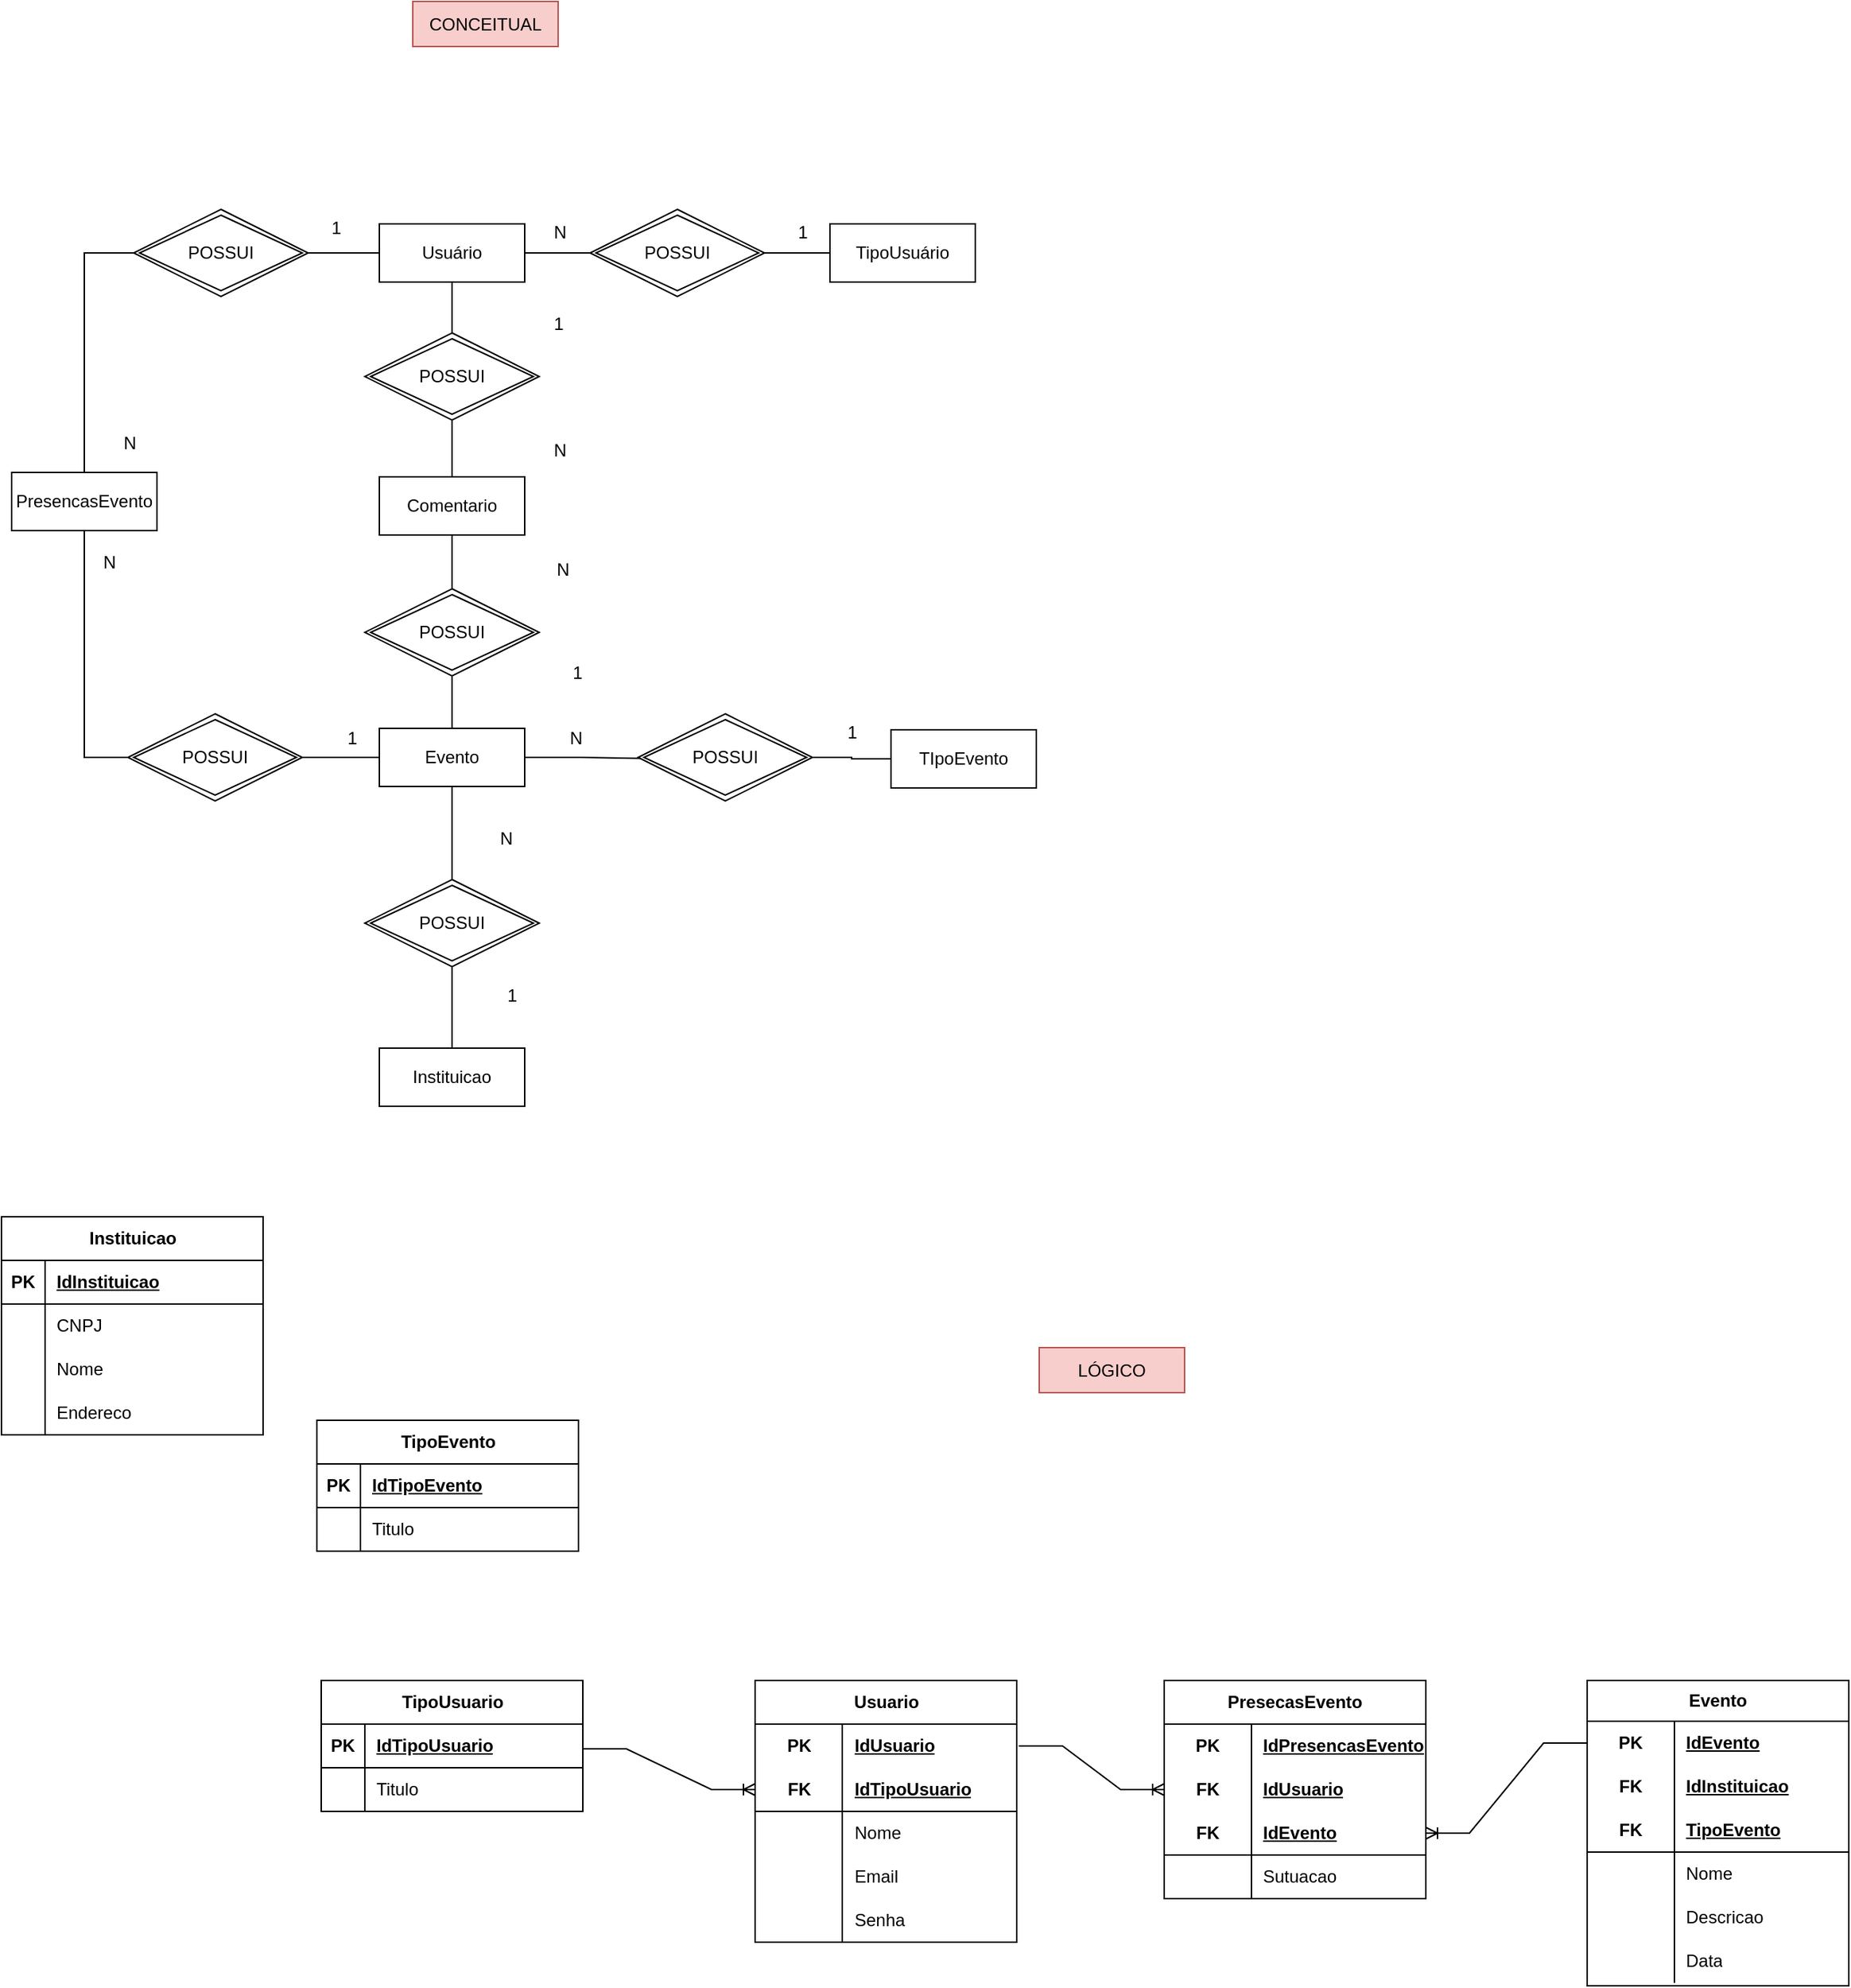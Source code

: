 <mxfile version="21.6.7" type="device">
  <diagram name="Página-1" id="y9pvSzvRq9HviQcRKiCf">
    <mxGraphModel dx="1909" dy="2213" grid="0" gridSize="10" guides="1" tooltips="1" connect="1" arrows="1" fold="1" page="1" pageScale="1" pageWidth="827" pageHeight="1169" math="0" shadow="0">
      <root>
        <mxCell id="0" />
        <mxCell id="1" parent="0" />
        <mxCell id="3EObn2wX0_K3Knupwm0a-4" value="Usuário" style="whiteSpace=wrap;html=1;align=center;" parent="1" vertex="1">
          <mxGeometry x="300" y="-922" width="100" height="40" as="geometry" />
        </mxCell>
        <mxCell id="3EObn2wX0_K3Knupwm0a-5" value="TipoUsuário" style="whiteSpace=wrap;html=1;align=center;" parent="1" vertex="1">
          <mxGeometry x="610" y="-922" width="100" height="40" as="geometry" />
        </mxCell>
        <mxCell id="3EObn2wX0_K3Knupwm0a-22" style="edgeStyle=orthogonalEdgeStyle;rounded=0;orthogonalLoop=1;jettySize=auto;html=1;entryX=0.044;entryY=0.513;entryDx=0;entryDy=0;entryPerimeter=0;endArrow=none;endFill=0;" parent="1" source="3EObn2wX0_K3Knupwm0a-6" target="3EObn2wX0_K3Knupwm0a-21" edge="1">
          <mxGeometry relative="1" as="geometry" />
        </mxCell>
        <mxCell id="3EObn2wX0_K3Knupwm0a-32" style="edgeStyle=orthogonalEdgeStyle;rounded=0;orthogonalLoop=1;jettySize=auto;html=1;entryX=0.5;entryY=1;entryDx=0;entryDy=0;endArrow=none;endFill=0;" parent="1" source="3EObn2wX0_K3Knupwm0a-6" target="3EObn2wX0_K3Knupwm0a-26" edge="1">
          <mxGeometry relative="1" as="geometry" />
        </mxCell>
        <mxCell id="3EObn2wX0_K3Knupwm0a-33" style="edgeStyle=orthogonalEdgeStyle;rounded=0;orthogonalLoop=1;jettySize=auto;html=1;endArrow=none;endFill=0;" parent="1" source="3EObn2wX0_K3Knupwm0a-50" target="3EObn2wX0_K3Knupwm0a-11" edge="1">
          <mxGeometry relative="1" as="geometry" />
        </mxCell>
        <mxCell id="3EObn2wX0_K3Knupwm0a-38" value="" style="edgeStyle=orthogonalEdgeStyle;rounded=0;orthogonalLoop=1;jettySize=auto;html=1;endArrow=none;endFill=0;" parent="1" source="3EObn2wX0_K3Knupwm0a-6" target="3EObn2wX0_K3Knupwm0a-26" edge="1">
          <mxGeometry relative="1" as="geometry" />
        </mxCell>
        <mxCell id="3EObn2wX0_K3Knupwm0a-6" value="Evento" style="whiteSpace=wrap;html=1;align=center;" parent="1" vertex="1">
          <mxGeometry x="300" y="-575" width="100" height="40" as="geometry" />
        </mxCell>
        <mxCell id="3EObn2wX0_K3Knupwm0a-7" value="TIpoEvento" style="whiteSpace=wrap;html=1;align=center;" parent="1" vertex="1">
          <mxGeometry x="652" y="-574" width="100" height="40" as="geometry" />
        </mxCell>
        <mxCell id="3EObn2wX0_K3Knupwm0a-25" style="edgeStyle=orthogonalEdgeStyle;rounded=0;orthogonalLoop=1;jettySize=auto;html=1;entryX=0;entryY=0.5;entryDx=0;entryDy=0;endArrow=none;endFill=0;" parent="1" source="3EObn2wX0_K3Knupwm0a-8" target="3EObn2wX0_K3Knupwm0a-18" edge="1">
          <mxGeometry relative="1" as="geometry" />
        </mxCell>
        <mxCell id="3EObn2wX0_K3Knupwm0a-8" value="PresencasEvento" style="whiteSpace=wrap;html=1;align=center;" parent="1" vertex="1">
          <mxGeometry x="47" y="-751" width="100" height="40" as="geometry" />
        </mxCell>
        <mxCell id="3EObn2wX0_K3Knupwm0a-30" style="edgeStyle=orthogonalEdgeStyle;rounded=0;orthogonalLoop=1;jettySize=auto;html=1;exitX=0.5;exitY=1;exitDx=0;exitDy=0;endArrow=none;endFill=0;" parent="1" source="3EObn2wX0_K3Knupwm0a-10" target="3EObn2wX0_K3Knupwm0a-26" edge="1">
          <mxGeometry relative="1" as="geometry" />
        </mxCell>
        <mxCell id="3EObn2wX0_K3Knupwm0a-10" value="Comentario" style="whiteSpace=wrap;html=1;align=center;" parent="1" vertex="1">
          <mxGeometry x="300" y="-748" width="100" height="40" as="geometry" />
        </mxCell>
        <mxCell id="3EObn2wX0_K3Knupwm0a-11" value="Instituicao" style="whiteSpace=wrap;html=1;align=center;" parent="1" vertex="1">
          <mxGeometry x="300" y="-355" width="100" height="40" as="geometry" />
        </mxCell>
        <mxCell id="3EObn2wX0_K3Knupwm0a-13" style="edgeStyle=orthogonalEdgeStyle;rounded=0;orthogonalLoop=1;jettySize=auto;html=1;entryX=1;entryY=0.5;entryDx=0;entryDy=0;endArrow=none;endFill=0;" parent="1" source="3EObn2wX0_K3Knupwm0a-12" target="3EObn2wX0_K3Knupwm0a-4" edge="1">
          <mxGeometry relative="1" as="geometry" />
        </mxCell>
        <mxCell id="3EObn2wX0_K3Knupwm0a-14" style="edgeStyle=orthogonalEdgeStyle;rounded=0;orthogonalLoop=1;jettySize=auto;html=1;endArrow=none;endFill=0;" parent="1" source="3EObn2wX0_K3Knupwm0a-12" target="3EObn2wX0_K3Knupwm0a-5" edge="1">
          <mxGeometry relative="1" as="geometry" />
        </mxCell>
        <mxCell id="3EObn2wX0_K3Knupwm0a-12" value="POSSUI" style="shape=rhombus;double=1;perimeter=rhombusPerimeter;whiteSpace=wrap;html=1;align=center;" parent="1" vertex="1">
          <mxGeometry x="445" y="-932" width="120" height="60" as="geometry" />
        </mxCell>
        <mxCell id="3EObn2wX0_K3Knupwm0a-16" style="edgeStyle=orthogonalEdgeStyle;rounded=0;orthogonalLoop=1;jettySize=auto;html=1;endArrow=none;endFill=0;" parent="1" source="3EObn2wX0_K3Knupwm0a-15" target="3EObn2wX0_K3Knupwm0a-4" edge="1">
          <mxGeometry relative="1" as="geometry" />
        </mxCell>
        <mxCell id="3EObn2wX0_K3Knupwm0a-24" style="edgeStyle=orthogonalEdgeStyle;rounded=0;orthogonalLoop=1;jettySize=auto;html=1;entryX=0.5;entryY=0;entryDx=0;entryDy=0;endArrow=none;endFill=0;" parent="1" source="3EObn2wX0_K3Knupwm0a-15" target="3EObn2wX0_K3Knupwm0a-8" edge="1">
          <mxGeometry relative="1" as="geometry">
            <Array as="points">
              <mxPoint x="97" y="-902" />
            </Array>
          </mxGeometry>
        </mxCell>
        <mxCell id="3EObn2wX0_K3Knupwm0a-15" value="POSSUI" style="shape=rhombus;double=1;perimeter=rhombusPerimeter;whiteSpace=wrap;html=1;align=center;" parent="1" vertex="1">
          <mxGeometry x="131" y="-932" width="120" height="60" as="geometry" />
        </mxCell>
        <mxCell id="3EObn2wX0_K3Knupwm0a-19" style="edgeStyle=orthogonalEdgeStyle;rounded=0;orthogonalLoop=1;jettySize=auto;html=1;endArrow=none;endFill=0;" parent="1" source="3EObn2wX0_K3Knupwm0a-18" target="3EObn2wX0_K3Knupwm0a-6" edge="1">
          <mxGeometry relative="1" as="geometry">
            <mxPoint x="340.867" y="-555" as="targetPoint" />
          </mxGeometry>
        </mxCell>
        <mxCell id="3EObn2wX0_K3Knupwm0a-18" value="POSSUI" style="shape=rhombus;double=1;perimeter=rhombusPerimeter;whiteSpace=wrap;html=1;align=center;" parent="1" vertex="1">
          <mxGeometry x="127" y="-585" width="120" height="60" as="geometry" />
        </mxCell>
        <mxCell id="3EObn2wX0_K3Knupwm0a-23" style="edgeStyle=orthogonalEdgeStyle;rounded=0;orthogonalLoop=1;jettySize=auto;html=1;endArrow=none;endFill=0;" parent="1" source="3EObn2wX0_K3Knupwm0a-21" target="3EObn2wX0_K3Knupwm0a-7" edge="1">
          <mxGeometry relative="1" as="geometry" />
        </mxCell>
        <mxCell id="3EObn2wX0_K3Knupwm0a-21" value="POSSUI" style="shape=rhombus;double=1;perimeter=rhombusPerimeter;whiteSpace=wrap;html=1;align=center;" parent="1" vertex="1">
          <mxGeometry x="478" y="-585" width="120" height="60" as="geometry" />
        </mxCell>
        <mxCell id="3EObn2wX0_K3Knupwm0a-26" value="POSSUI" style="shape=rhombus;double=1;perimeter=rhombusPerimeter;whiteSpace=wrap;html=1;align=center;" parent="1" vertex="1">
          <mxGeometry x="290" y="-671" width="120" height="60" as="geometry" />
        </mxCell>
        <mxCell id="3EObn2wX0_K3Knupwm0a-28" style="edgeStyle=orthogonalEdgeStyle;rounded=0;orthogonalLoop=1;jettySize=auto;html=1;exitX=0.5;exitY=1;exitDx=0;exitDy=0;entryX=0.5;entryY=0;entryDx=0;entryDy=0;endArrow=none;endFill=0;" parent="1" source="3EObn2wX0_K3Knupwm0a-27" target="3EObn2wX0_K3Knupwm0a-10" edge="1">
          <mxGeometry relative="1" as="geometry" />
        </mxCell>
        <mxCell id="3EObn2wX0_K3Knupwm0a-29" style="edgeStyle=orthogonalEdgeStyle;rounded=0;orthogonalLoop=1;jettySize=auto;html=1;exitX=0.5;exitY=0;exitDx=0;exitDy=0;entryX=0.5;entryY=1;entryDx=0;entryDy=0;endArrow=none;endFill=0;" parent="1" source="3EObn2wX0_K3Knupwm0a-27" target="3EObn2wX0_K3Knupwm0a-4" edge="1">
          <mxGeometry relative="1" as="geometry" />
        </mxCell>
        <mxCell id="3EObn2wX0_K3Knupwm0a-27" value="POSSUI" style="shape=rhombus;double=1;perimeter=rhombusPerimeter;whiteSpace=wrap;html=1;align=center;" parent="1" vertex="1">
          <mxGeometry x="290" y="-847" width="120" height="60" as="geometry" />
        </mxCell>
        <mxCell id="3EObn2wX0_K3Knupwm0a-35" value="N" style="text;html=1;align=center;verticalAlign=middle;resizable=0;points=[];autosize=1;strokeColor=none;fillColor=none;" parent="1" vertex="1">
          <mxGeometry x="410" y="-929" width="27" height="26" as="geometry" />
        </mxCell>
        <mxCell id="3EObn2wX0_K3Knupwm0a-36" value="1" style="text;html=1;align=center;verticalAlign=middle;resizable=0;points=[];autosize=1;strokeColor=none;fillColor=none;" parent="1" vertex="1">
          <mxGeometry x="578" y="-929" width="25" height="26" as="geometry" />
        </mxCell>
        <mxCell id="3EObn2wX0_K3Knupwm0a-37" value="1" style="text;html=1;align=center;verticalAlign=middle;resizable=0;points=[];autosize=1;strokeColor=none;fillColor=none;" parent="1" vertex="1">
          <mxGeometry x="410" y="-866" width="25" height="26" as="geometry" />
        </mxCell>
        <mxCell id="3EObn2wX0_K3Knupwm0a-39" value="1" style="text;html=1;align=center;verticalAlign=middle;resizable=0;points=[];autosize=1;strokeColor=none;fillColor=none;" parent="1" vertex="1">
          <mxGeometry x="257" y="-932" width="25" height="26" as="geometry" />
        </mxCell>
        <mxCell id="3EObn2wX0_K3Knupwm0a-40" value="N" style="text;html=1;align=center;verticalAlign=middle;resizable=0;points=[];autosize=1;strokeColor=none;fillColor=none;" parent="1" vertex="1">
          <mxGeometry x="114" y="-784" width="27" height="26" as="geometry" />
        </mxCell>
        <mxCell id="3EObn2wX0_K3Knupwm0a-41" value="N" style="text;html=1;align=center;verticalAlign=middle;resizable=0;points=[];autosize=1;strokeColor=none;fillColor=none;" parent="1" vertex="1">
          <mxGeometry x="100" y="-702" width="27" height="26" as="geometry" />
        </mxCell>
        <mxCell id="3EObn2wX0_K3Knupwm0a-42" value="1" style="text;html=1;align=center;verticalAlign=middle;resizable=0;points=[];autosize=1;strokeColor=none;fillColor=none;" parent="1" vertex="1">
          <mxGeometry x="268" y="-581" width="25" height="26" as="geometry" />
        </mxCell>
        <mxCell id="3EObn2wX0_K3Knupwm0a-43" value="N" style="text;html=1;align=center;verticalAlign=middle;resizable=0;points=[];autosize=1;strokeColor=none;fillColor=none;" parent="1" vertex="1">
          <mxGeometry x="410" y="-779" width="27" height="26" as="geometry" />
        </mxCell>
        <mxCell id="3EObn2wX0_K3Knupwm0a-44" value="N" style="text;html=1;align=center;verticalAlign=middle;resizable=0;points=[];autosize=1;strokeColor=none;fillColor=none;" parent="1" vertex="1">
          <mxGeometry x="412" y="-697" width="27" height="26" as="geometry" />
        </mxCell>
        <mxCell id="3EObn2wX0_K3Knupwm0a-45" value="1" style="text;html=1;align=center;verticalAlign=middle;resizable=0;points=[];autosize=1;strokeColor=none;fillColor=none;" parent="1" vertex="1">
          <mxGeometry x="423" y="-626" width="25" height="26" as="geometry" />
        </mxCell>
        <mxCell id="3EObn2wX0_K3Knupwm0a-46" value="N" style="text;html=1;align=center;verticalAlign=middle;resizable=0;points=[];autosize=1;strokeColor=none;fillColor=none;" parent="1" vertex="1">
          <mxGeometry x="373" y="-512" width="27" height="26" as="geometry" />
        </mxCell>
        <mxCell id="3EObn2wX0_K3Knupwm0a-48" value="N" style="text;html=1;align=center;verticalAlign=middle;resizable=0;points=[];autosize=1;strokeColor=none;fillColor=none;" parent="1" vertex="1">
          <mxGeometry x="421" y="-581" width="27" height="26" as="geometry" />
        </mxCell>
        <mxCell id="3EObn2wX0_K3Knupwm0a-49" value="1" style="text;html=1;align=center;verticalAlign=middle;resizable=0;points=[];autosize=1;strokeColor=none;fillColor=none;" parent="1" vertex="1">
          <mxGeometry x="612" y="-585" width="25" height="26" as="geometry" />
        </mxCell>
        <mxCell id="3EObn2wX0_K3Knupwm0a-51" value="" style="edgeStyle=orthogonalEdgeStyle;rounded=0;orthogonalLoop=1;jettySize=auto;html=1;endArrow=none;endFill=0;" parent="1" source="3EObn2wX0_K3Knupwm0a-6" target="3EObn2wX0_K3Knupwm0a-50" edge="1">
          <mxGeometry relative="1" as="geometry">
            <mxPoint x="350" y="-535" as="sourcePoint" />
            <mxPoint x="350" y="-355" as="targetPoint" />
          </mxGeometry>
        </mxCell>
        <mxCell id="3EObn2wX0_K3Knupwm0a-50" value="POSSUI" style="shape=rhombus;double=1;perimeter=rhombusPerimeter;whiteSpace=wrap;html=1;align=center;" parent="1" vertex="1">
          <mxGeometry x="290" y="-471" width="120" height="60" as="geometry" />
        </mxCell>
        <mxCell id="3EObn2wX0_K3Knupwm0a-52" value="1" style="text;html=1;align=center;verticalAlign=middle;resizable=0;points=[];autosize=1;strokeColor=none;fillColor=none;" parent="1" vertex="1">
          <mxGeometry x="378" y="-404" width="25" height="26" as="geometry" />
        </mxCell>
        <mxCell id="3EObn2wX0_K3Knupwm0a-53" value="CONCEITUAL" style="whiteSpace=wrap;html=1;align=center;fillColor=#f8cecc;strokeColor=#b85450;" parent="1" vertex="1">
          <mxGeometry x="323" y="-1075" width="100" height="31" as="geometry" />
        </mxCell>
        <mxCell id="3EObn2wX0_K3Knupwm0a-54" value="LÓGICO" style="whiteSpace=wrap;html=1;align=center;fillColor=#f8cecc;strokeColor=#b85450;" parent="1" vertex="1">
          <mxGeometry x="754" y="-149" width="100" height="31" as="geometry" />
        </mxCell>
        <mxCell id="3EObn2wX0_K3Knupwm0a-55" value="TipoUsuario" style="shape=table;startSize=30;container=1;collapsible=1;childLayout=tableLayout;fixedRows=1;rowLines=0;fontStyle=1;align=center;resizeLast=1;html=1;" parent="1" vertex="1">
          <mxGeometry x="260" y="80" width="180" height="90" as="geometry" />
        </mxCell>
        <mxCell id="3EObn2wX0_K3Knupwm0a-56" value="" style="shape=tableRow;horizontal=0;startSize=0;swimlaneHead=0;swimlaneBody=0;fillColor=none;collapsible=0;dropTarget=0;points=[[0,0.5],[1,0.5]];portConstraint=eastwest;top=0;left=0;right=0;bottom=1;" parent="3EObn2wX0_K3Knupwm0a-55" vertex="1">
          <mxGeometry y="30" width="180" height="30" as="geometry" />
        </mxCell>
        <mxCell id="3EObn2wX0_K3Knupwm0a-57" value="PK" style="shape=partialRectangle;connectable=0;fillColor=none;top=0;left=0;bottom=0;right=0;fontStyle=1;overflow=hidden;whiteSpace=wrap;html=1;" parent="3EObn2wX0_K3Knupwm0a-56" vertex="1">
          <mxGeometry width="30" height="30" as="geometry">
            <mxRectangle width="30" height="30" as="alternateBounds" />
          </mxGeometry>
        </mxCell>
        <mxCell id="3EObn2wX0_K3Knupwm0a-58" value="IdTipoUsuario" style="shape=partialRectangle;connectable=0;fillColor=none;top=0;left=0;bottom=0;right=0;align=left;spacingLeft=6;fontStyle=5;overflow=hidden;whiteSpace=wrap;html=1;" parent="3EObn2wX0_K3Knupwm0a-56" vertex="1">
          <mxGeometry x="30" width="150" height="30" as="geometry">
            <mxRectangle width="150" height="30" as="alternateBounds" />
          </mxGeometry>
        </mxCell>
        <mxCell id="3EObn2wX0_K3Knupwm0a-59" value="" style="shape=tableRow;horizontal=0;startSize=0;swimlaneHead=0;swimlaneBody=0;fillColor=none;collapsible=0;dropTarget=0;points=[[0,0.5],[1,0.5]];portConstraint=eastwest;top=0;left=0;right=0;bottom=0;" parent="3EObn2wX0_K3Knupwm0a-55" vertex="1">
          <mxGeometry y="60" width="180" height="30" as="geometry" />
        </mxCell>
        <mxCell id="3EObn2wX0_K3Knupwm0a-60" value="" style="shape=partialRectangle;connectable=0;fillColor=none;top=0;left=0;bottom=0;right=0;editable=1;overflow=hidden;whiteSpace=wrap;html=1;" parent="3EObn2wX0_K3Knupwm0a-59" vertex="1">
          <mxGeometry width="30" height="30" as="geometry">
            <mxRectangle width="30" height="30" as="alternateBounds" />
          </mxGeometry>
        </mxCell>
        <mxCell id="3EObn2wX0_K3Knupwm0a-61" value="Titulo" style="shape=partialRectangle;connectable=0;fillColor=none;top=0;left=0;bottom=0;right=0;align=left;spacingLeft=6;overflow=hidden;whiteSpace=wrap;html=1;" parent="3EObn2wX0_K3Knupwm0a-59" vertex="1">
          <mxGeometry x="30" width="150" height="30" as="geometry">
            <mxRectangle width="150" height="30" as="alternateBounds" />
          </mxGeometry>
        </mxCell>
        <mxCell id="3EObn2wX0_K3Knupwm0a-68" value="TipoEvento" style="shape=table;startSize=30;container=1;collapsible=1;childLayout=tableLayout;fixedRows=1;rowLines=0;fontStyle=1;align=center;resizeLast=1;html=1;" parent="1" vertex="1">
          <mxGeometry x="257" y="-99" width="180" height="90" as="geometry" />
        </mxCell>
        <mxCell id="3EObn2wX0_K3Knupwm0a-69" value="" style="shape=tableRow;horizontal=0;startSize=0;swimlaneHead=0;swimlaneBody=0;fillColor=none;collapsible=0;dropTarget=0;points=[[0,0.5],[1,0.5]];portConstraint=eastwest;top=0;left=0;right=0;bottom=1;" parent="3EObn2wX0_K3Knupwm0a-68" vertex="1">
          <mxGeometry y="30" width="180" height="30" as="geometry" />
        </mxCell>
        <mxCell id="3EObn2wX0_K3Knupwm0a-70" value="PK" style="shape=partialRectangle;connectable=0;fillColor=none;top=0;left=0;bottom=0;right=0;fontStyle=1;overflow=hidden;whiteSpace=wrap;html=1;" parent="3EObn2wX0_K3Knupwm0a-69" vertex="1">
          <mxGeometry width="30" height="30" as="geometry">
            <mxRectangle width="30" height="30" as="alternateBounds" />
          </mxGeometry>
        </mxCell>
        <mxCell id="3EObn2wX0_K3Knupwm0a-71" value="IdTipoEvento" style="shape=partialRectangle;connectable=0;fillColor=none;top=0;left=0;bottom=0;right=0;align=left;spacingLeft=6;fontStyle=5;overflow=hidden;whiteSpace=wrap;html=1;" parent="3EObn2wX0_K3Knupwm0a-69" vertex="1">
          <mxGeometry x="30" width="150" height="30" as="geometry">
            <mxRectangle width="150" height="30" as="alternateBounds" />
          </mxGeometry>
        </mxCell>
        <mxCell id="3EObn2wX0_K3Knupwm0a-72" value="" style="shape=tableRow;horizontal=0;startSize=0;swimlaneHead=0;swimlaneBody=0;fillColor=none;collapsible=0;dropTarget=0;points=[[0,0.5],[1,0.5]];portConstraint=eastwest;top=0;left=0;right=0;bottom=0;" parent="3EObn2wX0_K3Knupwm0a-68" vertex="1">
          <mxGeometry y="60" width="180" height="30" as="geometry" />
        </mxCell>
        <mxCell id="3EObn2wX0_K3Knupwm0a-73" value="" style="shape=partialRectangle;connectable=0;fillColor=none;top=0;left=0;bottom=0;right=0;editable=1;overflow=hidden;whiteSpace=wrap;html=1;" parent="3EObn2wX0_K3Knupwm0a-72" vertex="1">
          <mxGeometry width="30" height="30" as="geometry">
            <mxRectangle width="30" height="30" as="alternateBounds" />
          </mxGeometry>
        </mxCell>
        <mxCell id="3EObn2wX0_K3Knupwm0a-74" value="Titulo" style="shape=partialRectangle;connectable=0;fillColor=none;top=0;left=0;bottom=0;right=0;align=left;spacingLeft=6;overflow=hidden;whiteSpace=wrap;html=1;" parent="3EObn2wX0_K3Knupwm0a-72" vertex="1">
          <mxGeometry x="30" width="150" height="30" as="geometry">
            <mxRectangle width="150" height="30" as="alternateBounds" />
          </mxGeometry>
        </mxCell>
        <mxCell id="3EObn2wX0_K3Knupwm0a-76" value="Instituicao" style="shape=table;startSize=30;container=1;collapsible=1;childLayout=tableLayout;fixedRows=1;rowLines=0;fontStyle=1;align=center;resizeLast=1;html=1;" parent="1" vertex="1">
          <mxGeometry x="40" y="-239" width="180" height="150" as="geometry" />
        </mxCell>
        <mxCell id="3EObn2wX0_K3Knupwm0a-77" value="" style="shape=tableRow;horizontal=0;startSize=0;swimlaneHead=0;swimlaneBody=0;fillColor=none;collapsible=0;dropTarget=0;points=[[0,0.5],[1,0.5]];portConstraint=eastwest;top=0;left=0;right=0;bottom=1;" parent="3EObn2wX0_K3Knupwm0a-76" vertex="1">
          <mxGeometry y="30" width="180" height="30" as="geometry" />
        </mxCell>
        <mxCell id="3EObn2wX0_K3Knupwm0a-78" value="PK" style="shape=partialRectangle;connectable=0;fillColor=none;top=0;left=0;bottom=0;right=0;fontStyle=1;overflow=hidden;whiteSpace=wrap;html=1;" parent="3EObn2wX0_K3Knupwm0a-77" vertex="1">
          <mxGeometry width="30" height="30" as="geometry">
            <mxRectangle width="30" height="30" as="alternateBounds" />
          </mxGeometry>
        </mxCell>
        <mxCell id="3EObn2wX0_K3Knupwm0a-79" value="IdInstituicao" style="shape=partialRectangle;connectable=0;fillColor=none;top=0;left=0;bottom=0;right=0;align=left;spacingLeft=6;fontStyle=5;overflow=hidden;whiteSpace=wrap;html=1;" parent="3EObn2wX0_K3Knupwm0a-77" vertex="1">
          <mxGeometry x="30" width="150" height="30" as="geometry">
            <mxRectangle width="150" height="30" as="alternateBounds" />
          </mxGeometry>
        </mxCell>
        <mxCell id="3EObn2wX0_K3Knupwm0a-80" value="" style="shape=tableRow;horizontal=0;startSize=0;swimlaneHead=0;swimlaneBody=0;fillColor=none;collapsible=0;dropTarget=0;points=[[0,0.5],[1,0.5]];portConstraint=eastwest;top=0;left=0;right=0;bottom=0;" parent="3EObn2wX0_K3Knupwm0a-76" vertex="1">
          <mxGeometry y="60" width="180" height="30" as="geometry" />
        </mxCell>
        <mxCell id="3EObn2wX0_K3Knupwm0a-81" value="" style="shape=partialRectangle;connectable=0;fillColor=none;top=0;left=0;bottom=0;right=0;editable=1;overflow=hidden;whiteSpace=wrap;html=1;" parent="3EObn2wX0_K3Knupwm0a-80" vertex="1">
          <mxGeometry width="30" height="30" as="geometry">
            <mxRectangle width="30" height="30" as="alternateBounds" />
          </mxGeometry>
        </mxCell>
        <mxCell id="3EObn2wX0_K3Knupwm0a-82" value="CNPJ" style="shape=partialRectangle;connectable=0;fillColor=none;top=0;left=0;bottom=0;right=0;align=left;spacingLeft=6;overflow=hidden;whiteSpace=wrap;html=1;" parent="3EObn2wX0_K3Knupwm0a-80" vertex="1">
          <mxGeometry x="30" width="150" height="30" as="geometry">
            <mxRectangle width="150" height="30" as="alternateBounds" />
          </mxGeometry>
        </mxCell>
        <mxCell id="3EObn2wX0_K3Knupwm0a-83" style="shape=tableRow;horizontal=0;startSize=0;swimlaneHead=0;swimlaneBody=0;fillColor=none;collapsible=0;dropTarget=0;points=[[0,0.5],[1,0.5]];portConstraint=eastwest;top=0;left=0;right=0;bottom=0;" parent="3EObn2wX0_K3Knupwm0a-76" vertex="1">
          <mxGeometry y="90" width="180" height="30" as="geometry" />
        </mxCell>
        <mxCell id="3EObn2wX0_K3Knupwm0a-84" style="shape=partialRectangle;connectable=0;fillColor=none;top=0;left=0;bottom=0;right=0;editable=1;overflow=hidden;whiteSpace=wrap;html=1;" parent="3EObn2wX0_K3Knupwm0a-83" vertex="1">
          <mxGeometry width="30" height="30" as="geometry">
            <mxRectangle width="30" height="30" as="alternateBounds" />
          </mxGeometry>
        </mxCell>
        <mxCell id="3EObn2wX0_K3Knupwm0a-85" value="Nome" style="shape=partialRectangle;connectable=0;fillColor=none;top=0;left=0;bottom=0;right=0;align=left;spacingLeft=6;overflow=hidden;whiteSpace=wrap;html=1;" parent="3EObn2wX0_K3Knupwm0a-83" vertex="1">
          <mxGeometry x="30" width="150" height="30" as="geometry">
            <mxRectangle width="150" height="30" as="alternateBounds" />
          </mxGeometry>
        </mxCell>
        <mxCell id="3EObn2wX0_K3Knupwm0a-86" style="shape=tableRow;horizontal=0;startSize=0;swimlaneHead=0;swimlaneBody=0;fillColor=none;collapsible=0;dropTarget=0;points=[[0,0.5],[1,0.5]];portConstraint=eastwest;top=0;left=0;right=0;bottom=0;" parent="3EObn2wX0_K3Knupwm0a-76" vertex="1">
          <mxGeometry y="120" width="180" height="30" as="geometry" />
        </mxCell>
        <mxCell id="3EObn2wX0_K3Knupwm0a-87" style="shape=partialRectangle;connectable=0;fillColor=none;top=0;left=0;bottom=0;right=0;editable=1;overflow=hidden;whiteSpace=wrap;html=1;" parent="3EObn2wX0_K3Knupwm0a-86" vertex="1">
          <mxGeometry width="30" height="30" as="geometry">
            <mxRectangle width="30" height="30" as="alternateBounds" />
          </mxGeometry>
        </mxCell>
        <mxCell id="3EObn2wX0_K3Knupwm0a-88" value="Endereco" style="shape=partialRectangle;connectable=0;fillColor=none;top=0;left=0;bottom=0;right=0;align=left;spacingLeft=6;overflow=hidden;whiteSpace=wrap;html=1;" parent="3EObn2wX0_K3Knupwm0a-86" vertex="1">
          <mxGeometry x="30" width="150" height="30" as="geometry">
            <mxRectangle width="150" height="30" as="alternateBounds" />
          </mxGeometry>
        </mxCell>
        <mxCell id="3EObn2wX0_K3Knupwm0a-89" value="Usuario" style="shape=table;startSize=30;container=1;collapsible=1;childLayout=tableLayout;fixedRows=1;rowLines=0;fontStyle=1;align=center;resizeLast=1;html=1;whiteSpace=wrap;" parent="1" vertex="1">
          <mxGeometry x="558.5" y="80" width="180" height="180" as="geometry" />
        </mxCell>
        <mxCell id="3EObn2wX0_K3Knupwm0a-90" value="" style="shape=tableRow;horizontal=0;startSize=0;swimlaneHead=0;swimlaneBody=0;fillColor=none;collapsible=0;dropTarget=0;points=[[0,0.5],[1,0.5]];portConstraint=eastwest;top=0;left=0;right=0;bottom=0;html=1;" parent="3EObn2wX0_K3Knupwm0a-89" vertex="1">
          <mxGeometry y="30" width="180" height="30" as="geometry" />
        </mxCell>
        <mxCell id="3EObn2wX0_K3Knupwm0a-91" value="PK" style="shape=partialRectangle;connectable=0;fillColor=none;top=0;left=0;bottom=0;right=0;fontStyle=1;overflow=hidden;html=1;whiteSpace=wrap;" parent="3EObn2wX0_K3Knupwm0a-90" vertex="1">
          <mxGeometry width="60" height="30" as="geometry">
            <mxRectangle width="60" height="30" as="alternateBounds" />
          </mxGeometry>
        </mxCell>
        <mxCell id="3EObn2wX0_K3Knupwm0a-92" value="IdUsuario" style="shape=partialRectangle;connectable=0;fillColor=none;top=0;left=0;bottom=0;right=0;align=left;spacingLeft=6;fontStyle=5;overflow=hidden;html=1;whiteSpace=wrap;" parent="3EObn2wX0_K3Knupwm0a-90" vertex="1">
          <mxGeometry x="60" width="120" height="30" as="geometry">
            <mxRectangle width="120" height="30" as="alternateBounds" />
          </mxGeometry>
        </mxCell>
        <mxCell id="3EObn2wX0_K3Knupwm0a-93" value="" style="shape=tableRow;horizontal=0;startSize=0;swimlaneHead=0;swimlaneBody=0;fillColor=none;collapsible=0;dropTarget=0;points=[[0,0.5],[1,0.5]];portConstraint=eastwest;top=0;left=0;right=0;bottom=1;html=1;" parent="3EObn2wX0_K3Knupwm0a-89" vertex="1">
          <mxGeometry y="60" width="180" height="30" as="geometry" />
        </mxCell>
        <mxCell id="3EObn2wX0_K3Knupwm0a-94" value="FK" style="shape=partialRectangle;connectable=0;fillColor=none;top=0;left=0;bottom=0;right=0;fontStyle=1;overflow=hidden;html=1;whiteSpace=wrap;" parent="3EObn2wX0_K3Knupwm0a-93" vertex="1">
          <mxGeometry width="60" height="30" as="geometry">
            <mxRectangle width="60" height="30" as="alternateBounds" />
          </mxGeometry>
        </mxCell>
        <mxCell id="3EObn2wX0_K3Knupwm0a-95" value="IdTipoUsuario" style="shape=partialRectangle;connectable=0;fillColor=none;top=0;left=0;bottom=0;right=0;align=left;spacingLeft=6;fontStyle=5;overflow=hidden;html=1;whiteSpace=wrap;" parent="3EObn2wX0_K3Knupwm0a-93" vertex="1">
          <mxGeometry x="60" width="120" height="30" as="geometry">
            <mxRectangle width="120" height="30" as="alternateBounds" />
          </mxGeometry>
        </mxCell>
        <mxCell id="3EObn2wX0_K3Knupwm0a-96" value="" style="shape=tableRow;horizontal=0;startSize=0;swimlaneHead=0;swimlaneBody=0;fillColor=none;collapsible=0;dropTarget=0;points=[[0,0.5],[1,0.5]];portConstraint=eastwest;top=0;left=0;right=0;bottom=0;html=1;" parent="3EObn2wX0_K3Knupwm0a-89" vertex="1">
          <mxGeometry y="90" width="180" height="30" as="geometry" />
        </mxCell>
        <mxCell id="3EObn2wX0_K3Knupwm0a-97" value="" style="shape=partialRectangle;connectable=0;fillColor=none;top=0;left=0;bottom=0;right=0;editable=1;overflow=hidden;html=1;whiteSpace=wrap;" parent="3EObn2wX0_K3Knupwm0a-96" vertex="1">
          <mxGeometry width="60" height="30" as="geometry">
            <mxRectangle width="60" height="30" as="alternateBounds" />
          </mxGeometry>
        </mxCell>
        <mxCell id="3EObn2wX0_K3Knupwm0a-98" value="Nome" style="shape=partialRectangle;connectable=0;fillColor=none;top=0;left=0;bottom=0;right=0;align=left;spacingLeft=6;overflow=hidden;html=1;whiteSpace=wrap;" parent="3EObn2wX0_K3Knupwm0a-96" vertex="1">
          <mxGeometry x="60" width="120" height="30" as="geometry">
            <mxRectangle width="120" height="30" as="alternateBounds" />
          </mxGeometry>
        </mxCell>
        <mxCell id="3EObn2wX0_K3Knupwm0a-99" value="" style="shape=tableRow;horizontal=0;startSize=0;swimlaneHead=0;swimlaneBody=0;fillColor=none;collapsible=0;dropTarget=0;points=[[0,0.5],[1,0.5]];portConstraint=eastwest;top=0;left=0;right=0;bottom=0;html=1;" parent="3EObn2wX0_K3Knupwm0a-89" vertex="1">
          <mxGeometry y="120" width="180" height="30" as="geometry" />
        </mxCell>
        <mxCell id="3EObn2wX0_K3Knupwm0a-100" value="" style="shape=partialRectangle;connectable=0;fillColor=none;top=0;left=0;bottom=0;right=0;editable=1;overflow=hidden;html=1;whiteSpace=wrap;" parent="3EObn2wX0_K3Knupwm0a-99" vertex="1">
          <mxGeometry width="60" height="30" as="geometry">
            <mxRectangle width="60" height="30" as="alternateBounds" />
          </mxGeometry>
        </mxCell>
        <mxCell id="3EObn2wX0_K3Knupwm0a-101" value="Email" style="shape=partialRectangle;connectable=0;fillColor=none;top=0;left=0;bottom=0;right=0;align=left;spacingLeft=6;overflow=hidden;html=1;whiteSpace=wrap;" parent="3EObn2wX0_K3Knupwm0a-99" vertex="1">
          <mxGeometry x="60" width="120" height="30" as="geometry">
            <mxRectangle width="120" height="30" as="alternateBounds" />
          </mxGeometry>
        </mxCell>
        <mxCell id="3EObn2wX0_K3Knupwm0a-102" style="shape=tableRow;horizontal=0;startSize=0;swimlaneHead=0;swimlaneBody=0;fillColor=none;collapsible=0;dropTarget=0;points=[[0,0.5],[1,0.5]];portConstraint=eastwest;top=0;left=0;right=0;bottom=0;html=1;" parent="3EObn2wX0_K3Knupwm0a-89" vertex="1">
          <mxGeometry y="150" width="180" height="30" as="geometry" />
        </mxCell>
        <mxCell id="3EObn2wX0_K3Knupwm0a-103" style="shape=partialRectangle;connectable=0;fillColor=none;top=0;left=0;bottom=0;right=0;editable=1;overflow=hidden;html=1;whiteSpace=wrap;" parent="3EObn2wX0_K3Knupwm0a-102" vertex="1">
          <mxGeometry width="60" height="30" as="geometry">
            <mxRectangle width="60" height="30" as="alternateBounds" />
          </mxGeometry>
        </mxCell>
        <mxCell id="3EObn2wX0_K3Knupwm0a-104" value="Senha" style="shape=partialRectangle;connectable=0;fillColor=none;top=0;left=0;bottom=0;right=0;align=left;spacingLeft=6;overflow=hidden;html=1;whiteSpace=wrap;" parent="3EObn2wX0_K3Knupwm0a-102" vertex="1">
          <mxGeometry x="60" width="120" height="30" as="geometry">
            <mxRectangle width="120" height="30" as="alternateBounds" />
          </mxGeometry>
        </mxCell>
        <mxCell id="3EObn2wX0_K3Knupwm0a-107" value="" style="edgeStyle=entityRelationEdgeStyle;fontSize=12;html=1;endArrow=ERoneToMany;rounded=0;" parent="1" target="3EObn2wX0_K3Knupwm0a-93" edge="1">
          <mxGeometry width="100" height="100" relative="1" as="geometry">
            <mxPoint x="440" y="127" as="sourcePoint" />
            <mxPoint x="540" y="27" as="targetPoint" />
          </mxGeometry>
        </mxCell>
        <mxCell id="3EObn2wX0_K3Knupwm0a-108" value="PresecasEvento" style="shape=table;startSize=30;container=1;collapsible=1;childLayout=tableLayout;fixedRows=1;rowLines=0;fontStyle=1;align=center;resizeLast=1;html=1;whiteSpace=wrap;" parent="1" vertex="1">
          <mxGeometry x="840" y="80" width="180" height="150" as="geometry" />
        </mxCell>
        <mxCell id="3EObn2wX0_K3Knupwm0a-109" value="" style="shape=tableRow;horizontal=0;startSize=0;swimlaneHead=0;swimlaneBody=0;fillColor=none;collapsible=0;dropTarget=0;points=[[0,0.5],[1,0.5]];portConstraint=eastwest;top=0;left=0;right=0;bottom=0;html=1;" parent="3EObn2wX0_K3Knupwm0a-108" vertex="1">
          <mxGeometry y="30" width="180" height="30" as="geometry" />
        </mxCell>
        <mxCell id="3EObn2wX0_K3Knupwm0a-110" value="PK" style="shape=partialRectangle;connectable=0;fillColor=none;top=0;left=0;bottom=0;right=0;fontStyle=1;overflow=hidden;html=1;whiteSpace=wrap;" parent="3EObn2wX0_K3Knupwm0a-109" vertex="1">
          <mxGeometry width="60" height="30" as="geometry">
            <mxRectangle width="60" height="30" as="alternateBounds" />
          </mxGeometry>
        </mxCell>
        <mxCell id="3EObn2wX0_K3Knupwm0a-111" value="IdPresencasEvento" style="shape=partialRectangle;connectable=0;fillColor=none;top=0;left=0;bottom=0;right=0;align=left;spacingLeft=6;fontStyle=5;overflow=hidden;html=1;whiteSpace=wrap;" parent="3EObn2wX0_K3Knupwm0a-109" vertex="1">
          <mxGeometry x="60" width="120" height="30" as="geometry">
            <mxRectangle width="120" height="30" as="alternateBounds" />
          </mxGeometry>
        </mxCell>
        <mxCell id="3EObn2wX0_K3Knupwm0a-127" style="shape=tableRow;horizontal=0;startSize=0;swimlaneHead=0;swimlaneBody=0;fillColor=none;collapsible=0;dropTarget=0;points=[[0,0.5],[1,0.5]];portConstraint=eastwest;top=0;left=0;right=0;bottom=0;html=1;" parent="3EObn2wX0_K3Knupwm0a-108" vertex="1">
          <mxGeometry y="60" width="180" height="30" as="geometry" />
        </mxCell>
        <mxCell id="3EObn2wX0_K3Knupwm0a-128" value="FK" style="shape=partialRectangle;connectable=0;fillColor=none;top=0;left=0;bottom=0;right=0;fontStyle=1;overflow=hidden;html=1;whiteSpace=wrap;" parent="3EObn2wX0_K3Knupwm0a-127" vertex="1">
          <mxGeometry width="60" height="30" as="geometry">
            <mxRectangle width="60" height="30" as="alternateBounds" />
          </mxGeometry>
        </mxCell>
        <mxCell id="3EObn2wX0_K3Knupwm0a-129" value="IdUsuario" style="shape=partialRectangle;connectable=0;fillColor=none;top=0;left=0;bottom=0;right=0;align=left;spacingLeft=6;fontStyle=5;overflow=hidden;html=1;whiteSpace=wrap;" parent="3EObn2wX0_K3Knupwm0a-127" vertex="1">
          <mxGeometry x="60" width="120" height="30" as="geometry">
            <mxRectangle width="120" height="30" as="alternateBounds" />
          </mxGeometry>
        </mxCell>
        <mxCell id="3EObn2wX0_K3Knupwm0a-112" value="" style="shape=tableRow;horizontal=0;startSize=0;swimlaneHead=0;swimlaneBody=0;fillColor=none;collapsible=0;dropTarget=0;points=[[0,0.5],[1,0.5]];portConstraint=eastwest;top=0;left=0;right=0;bottom=1;html=1;" parent="3EObn2wX0_K3Knupwm0a-108" vertex="1">
          <mxGeometry y="90" width="180" height="30" as="geometry" />
        </mxCell>
        <mxCell id="3EObn2wX0_K3Knupwm0a-113" value="FK" style="shape=partialRectangle;connectable=0;fillColor=none;top=0;left=0;bottom=0;right=0;fontStyle=1;overflow=hidden;html=1;whiteSpace=wrap;" parent="3EObn2wX0_K3Knupwm0a-112" vertex="1">
          <mxGeometry width="60" height="30" as="geometry">
            <mxRectangle width="60" height="30" as="alternateBounds" />
          </mxGeometry>
        </mxCell>
        <mxCell id="3EObn2wX0_K3Knupwm0a-114" value="IdEvento" style="shape=partialRectangle;connectable=0;fillColor=none;top=0;left=0;bottom=0;right=0;align=left;spacingLeft=6;fontStyle=5;overflow=hidden;html=1;whiteSpace=wrap;" parent="3EObn2wX0_K3Knupwm0a-112" vertex="1">
          <mxGeometry x="60" width="120" height="30" as="geometry">
            <mxRectangle width="120" height="30" as="alternateBounds" />
          </mxGeometry>
        </mxCell>
        <mxCell id="3EObn2wX0_K3Knupwm0a-115" value="" style="shape=tableRow;horizontal=0;startSize=0;swimlaneHead=0;swimlaneBody=0;fillColor=none;collapsible=0;dropTarget=0;points=[[0,0.5],[1,0.5]];portConstraint=eastwest;top=0;left=0;right=0;bottom=0;html=1;" parent="3EObn2wX0_K3Knupwm0a-108" vertex="1">
          <mxGeometry y="120" width="180" height="30" as="geometry" />
        </mxCell>
        <mxCell id="3EObn2wX0_K3Knupwm0a-116" value="" style="shape=partialRectangle;connectable=0;fillColor=none;top=0;left=0;bottom=0;right=0;editable=1;overflow=hidden;html=1;whiteSpace=wrap;" parent="3EObn2wX0_K3Knupwm0a-115" vertex="1">
          <mxGeometry width="60" height="30" as="geometry">
            <mxRectangle width="60" height="30" as="alternateBounds" />
          </mxGeometry>
        </mxCell>
        <mxCell id="3EObn2wX0_K3Knupwm0a-117" value="Sutuacao" style="shape=partialRectangle;connectable=0;fillColor=none;top=0;left=0;bottom=0;right=0;align=left;spacingLeft=6;overflow=hidden;html=1;whiteSpace=wrap;" parent="3EObn2wX0_K3Knupwm0a-115" vertex="1">
          <mxGeometry x="60" width="120" height="30" as="geometry">
            <mxRectangle width="120" height="30" as="alternateBounds" />
          </mxGeometry>
        </mxCell>
        <mxCell id="3EObn2wX0_K3Knupwm0a-133" value="" style="edgeStyle=entityRelationEdgeStyle;fontSize=12;html=1;endArrow=ERoneToMany;rounded=0;entryX=0;entryY=0.5;entryDx=0;entryDy=0;" parent="1" target="3EObn2wX0_K3Knupwm0a-127" edge="1">
          <mxGeometry width="100" height="100" relative="1" as="geometry">
            <mxPoint x="740" y="125" as="sourcePoint" />
            <mxPoint x="840" y="25" as="targetPoint" />
          </mxGeometry>
        </mxCell>
        <mxCell id="3EObn2wX0_K3Knupwm0a-134" value="Evento" style="shape=table;startSize=28;container=1;collapsible=1;childLayout=tableLayout;fixedRows=1;rowLines=0;fontStyle=1;align=center;resizeLast=1;html=1;whiteSpace=wrap;" parent="1" vertex="1">
          <mxGeometry x="1131" y="80" width="180" height="210" as="geometry" />
        </mxCell>
        <mxCell id="3EObn2wX0_K3Knupwm0a-135" value="" style="shape=tableRow;horizontal=0;startSize=0;swimlaneHead=0;swimlaneBody=0;fillColor=none;collapsible=0;dropTarget=0;points=[[0,0.5],[1,0.5]];portConstraint=eastwest;top=0;left=0;right=0;bottom=0;html=1;" parent="3EObn2wX0_K3Knupwm0a-134" vertex="1">
          <mxGeometry y="28" width="180" height="30" as="geometry" />
        </mxCell>
        <mxCell id="3EObn2wX0_K3Knupwm0a-136" value="PK" style="shape=partialRectangle;connectable=0;fillColor=none;top=0;left=0;bottom=0;right=0;fontStyle=1;overflow=hidden;html=1;whiteSpace=wrap;" parent="3EObn2wX0_K3Knupwm0a-135" vertex="1">
          <mxGeometry width="60" height="30" as="geometry">
            <mxRectangle width="60" height="30" as="alternateBounds" />
          </mxGeometry>
        </mxCell>
        <mxCell id="3EObn2wX0_K3Knupwm0a-137" value="IdEvento" style="shape=partialRectangle;connectable=0;fillColor=none;top=0;left=0;bottom=0;right=0;align=left;spacingLeft=6;fontStyle=5;overflow=hidden;html=1;whiteSpace=wrap;" parent="3EObn2wX0_K3Knupwm0a-135" vertex="1">
          <mxGeometry x="60" width="120" height="30" as="geometry">
            <mxRectangle width="120" height="30" as="alternateBounds" />
          </mxGeometry>
        </mxCell>
        <mxCell id="3EObn2wX0_K3Knupwm0a-138" style="shape=tableRow;horizontal=0;startSize=0;swimlaneHead=0;swimlaneBody=0;fillColor=none;collapsible=0;dropTarget=0;points=[[0,0.5],[1,0.5]];portConstraint=eastwest;top=0;left=0;right=0;bottom=0;html=1;" parent="3EObn2wX0_K3Knupwm0a-134" vertex="1">
          <mxGeometry y="58" width="180" height="30" as="geometry" />
        </mxCell>
        <mxCell id="3EObn2wX0_K3Knupwm0a-139" value="FK" style="shape=partialRectangle;connectable=0;fillColor=none;top=0;left=0;bottom=0;right=0;fontStyle=1;overflow=hidden;html=1;whiteSpace=wrap;" parent="3EObn2wX0_K3Knupwm0a-138" vertex="1">
          <mxGeometry width="60" height="30" as="geometry">
            <mxRectangle width="60" height="30" as="alternateBounds" />
          </mxGeometry>
        </mxCell>
        <mxCell id="3EObn2wX0_K3Knupwm0a-140" value="IdInstituicao" style="shape=partialRectangle;connectable=0;fillColor=none;top=0;left=0;bottom=0;right=0;align=left;spacingLeft=6;fontStyle=5;overflow=hidden;html=1;whiteSpace=wrap;" parent="3EObn2wX0_K3Knupwm0a-138" vertex="1">
          <mxGeometry x="60" width="120" height="30" as="geometry">
            <mxRectangle width="120" height="30" as="alternateBounds" />
          </mxGeometry>
        </mxCell>
        <mxCell id="3EObn2wX0_K3Knupwm0a-141" value="" style="shape=tableRow;horizontal=0;startSize=0;swimlaneHead=0;swimlaneBody=0;fillColor=none;collapsible=0;dropTarget=0;points=[[0,0.5],[1,0.5]];portConstraint=eastwest;top=0;left=0;right=0;bottom=1;html=1;" parent="3EObn2wX0_K3Knupwm0a-134" vertex="1">
          <mxGeometry y="88" width="180" height="30" as="geometry" />
        </mxCell>
        <mxCell id="3EObn2wX0_K3Knupwm0a-142" value="FK" style="shape=partialRectangle;connectable=0;fillColor=none;top=0;left=0;bottom=0;right=0;fontStyle=1;overflow=hidden;html=1;whiteSpace=wrap;" parent="3EObn2wX0_K3Knupwm0a-141" vertex="1">
          <mxGeometry width="60" height="30" as="geometry">
            <mxRectangle width="60" height="30" as="alternateBounds" />
          </mxGeometry>
        </mxCell>
        <mxCell id="3EObn2wX0_K3Knupwm0a-143" value="TipoEvento" style="shape=partialRectangle;connectable=0;fillColor=none;top=0;left=0;bottom=0;right=0;align=left;spacingLeft=6;fontStyle=5;overflow=hidden;html=1;whiteSpace=wrap;" parent="3EObn2wX0_K3Knupwm0a-141" vertex="1">
          <mxGeometry x="60" width="120" height="30" as="geometry">
            <mxRectangle width="120" height="30" as="alternateBounds" />
          </mxGeometry>
        </mxCell>
        <mxCell id="3EObn2wX0_K3Knupwm0a-144" value="" style="shape=tableRow;horizontal=0;startSize=0;swimlaneHead=0;swimlaneBody=0;fillColor=none;collapsible=0;dropTarget=0;points=[[0,0.5],[1,0.5]];portConstraint=eastwest;top=0;left=0;right=0;bottom=0;html=1;" parent="3EObn2wX0_K3Knupwm0a-134" vertex="1">
          <mxGeometry y="118" width="180" height="30" as="geometry" />
        </mxCell>
        <mxCell id="3EObn2wX0_K3Knupwm0a-145" value="" style="shape=partialRectangle;connectable=0;fillColor=none;top=0;left=0;bottom=0;right=0;editable=1;overflow=hidden;html=1;whiteSpace=wrap;" parent="3EObn2wX0_K3Knupwm0a-144" vertex="1">
          <mxGeometry width="60" height="30" as="geometry">
            <mxRectangle width="60" height="30" as="alternateBounds" />
          </mxGeometry>
        </mxCell>
        <mxCell id="3EObn2wX0_K3Knupwm0a-146" value="Nome" style="shape=partialRectangle;connectable=0;fillColor=none;top=0;left=0;bottom=0;right=0;align=left;spacingLeft=6;overflow=hidden;html=1;whiteSpace=wrap;" parent="3EObn2wX0_K3Knupwm0a-144" vertex="1">
          <mxGeometry x="60" width="120" height="30" as="geometry">
            <mxRectangle width="120" height="30" as="alternateBounds" />
          </mxGeometry>
        </mxCell>
        <mxCell id="3EObn2wX0_K3Knupwm0a-147" style="shape=tableRow;horizontal=0;startSize=0;swimlaneHead=0;swimlaneBody=0;fillColor=none;collapsible=0;dropTarget=0;points=[[0,0.5],[1,0.5]];portConstraint=eastwest;top=0;left=0;right=0;bottom=0;html=1;" parent="3EObn2wX0_K3Knupwm0a-134" vertex="1">
          <mxGeometry y="148" width="180" height="30" as="geometry" />
        </mxCell>
        <mxCell id="3EObn2wX0_K3Knupwm0a-148" style="shape=partialRectangle;connectable=0;fillColor=none;top=0;left=0;bottom=0;right=0;editable=1;overflow=hidden;html=1;whiteSpace=wrap;" parent="3EObn2wX0_K3Knupwm0a-147" vertex="1">
          <mxGeometry width="60" height="30" as="geometry">
            <mxRectangle width="60" height="30" as="alternateBounds" />
          </mxGeometry>
        </mxCell>
        <mxCell id="3EObn2wX0_K3Knupwm0a-149" value="Descricao" style="shape=partialRectangle;connectable=0;fillColor=none;top=0;left=0;bottom=0;right=0;align=left;spacingLeft=6;overflow=hidden;html=1;whiteSpace=wrap;" parent="3EObn2wX0_K3Knupwm0a-147" vertex="1">
          <mxGeometry x="60" width="120" height="30" as="geometry">
            <mxRectangle width="120" height="30" as="alternateBounds" />
          </mxGeometry>
        </mxCell>
        <mxCell id="3EObn2wX0_K3Knupwm0a-153" style="shape=tableRow;horizontal=0;startSize=0;swimlaneHead=0;swimlaneBody=0;fillColor=none;collapsible=0;dropTarget=0;points=[[0,0.5],[1,0.5]];portConstraint=eastwest;top=0;left=0;right=0;bottom=0;html=1;" parent="3EObn2wX0_K3Knupwm0a-134" vertex="1">
          <mxGeometry y="178" width="180" height="30" as="geometry" />
        </mxCell>
        <mxCell id="3EObn2wX0_K3Knupwm0a-154" style="shape=partialRectangle;connectable=0;fillColor=none;top=0;left=0;bottom=0;right=0;editable=1;overflow=hidden;html=1;whiteSpace=wrap;" parent="3EObn2wX0_K3Knupwm0a-153" vertex="1">
          <mxGeometry width="60" height="30" as="geometry">
            <mxRectangle width="60" height="30" as="alternateBounds" />
          </mxGeometry>
        </mxCell>
        <mxCell id="3EObn2wX0_K3Knupwm0a-155" value="Data" style="shape=partialRectangle;connectable=0;fillColor=none;top=0;left=0;bottom=0;right=0;align=left;spacingLeft=6;overflow=hidden;html=1;whiteSpace=wrap;" parent="3EObn2wX0_K3Knupwm0a-153" vertex="1">
          <mxGeometry x="60" width="120" height="30" as="geometry">
            <mxRectangle width="120" height="30" as="alternateBounds" />
          </mxGeometry>
        </mxCell>
        <mxCell id="3EObn2wX0_K3Knupwm0a-156" value="" style="edgeStyle=entityRelationEdgeStyle;fontSize=12;html=1;endArrow=ERoneToMany;rounded=0;exitX=0;exitY=0.5;exitDx=0;exitDy=0;entryX=1;entryY=0.5;entryDx=0;entryDy=0;" parent="1" source="3EObn2wX0_K3Knupwm0a-135" target="3EObn2wX0_K3Knupwm0a-112" edge="1">
          <mxGeometry width="100" height="100" relative="1" as="geometry">
            <mxPoint x="1060" y="92" as="sourcePoint" />
            <mxPoint x="1160" y="-8" as="targetPoint" />
          </mxGeometry>
        </mxCell>
      </root>
    </mxGraphModel>
  </diagram>
</mxfile>
